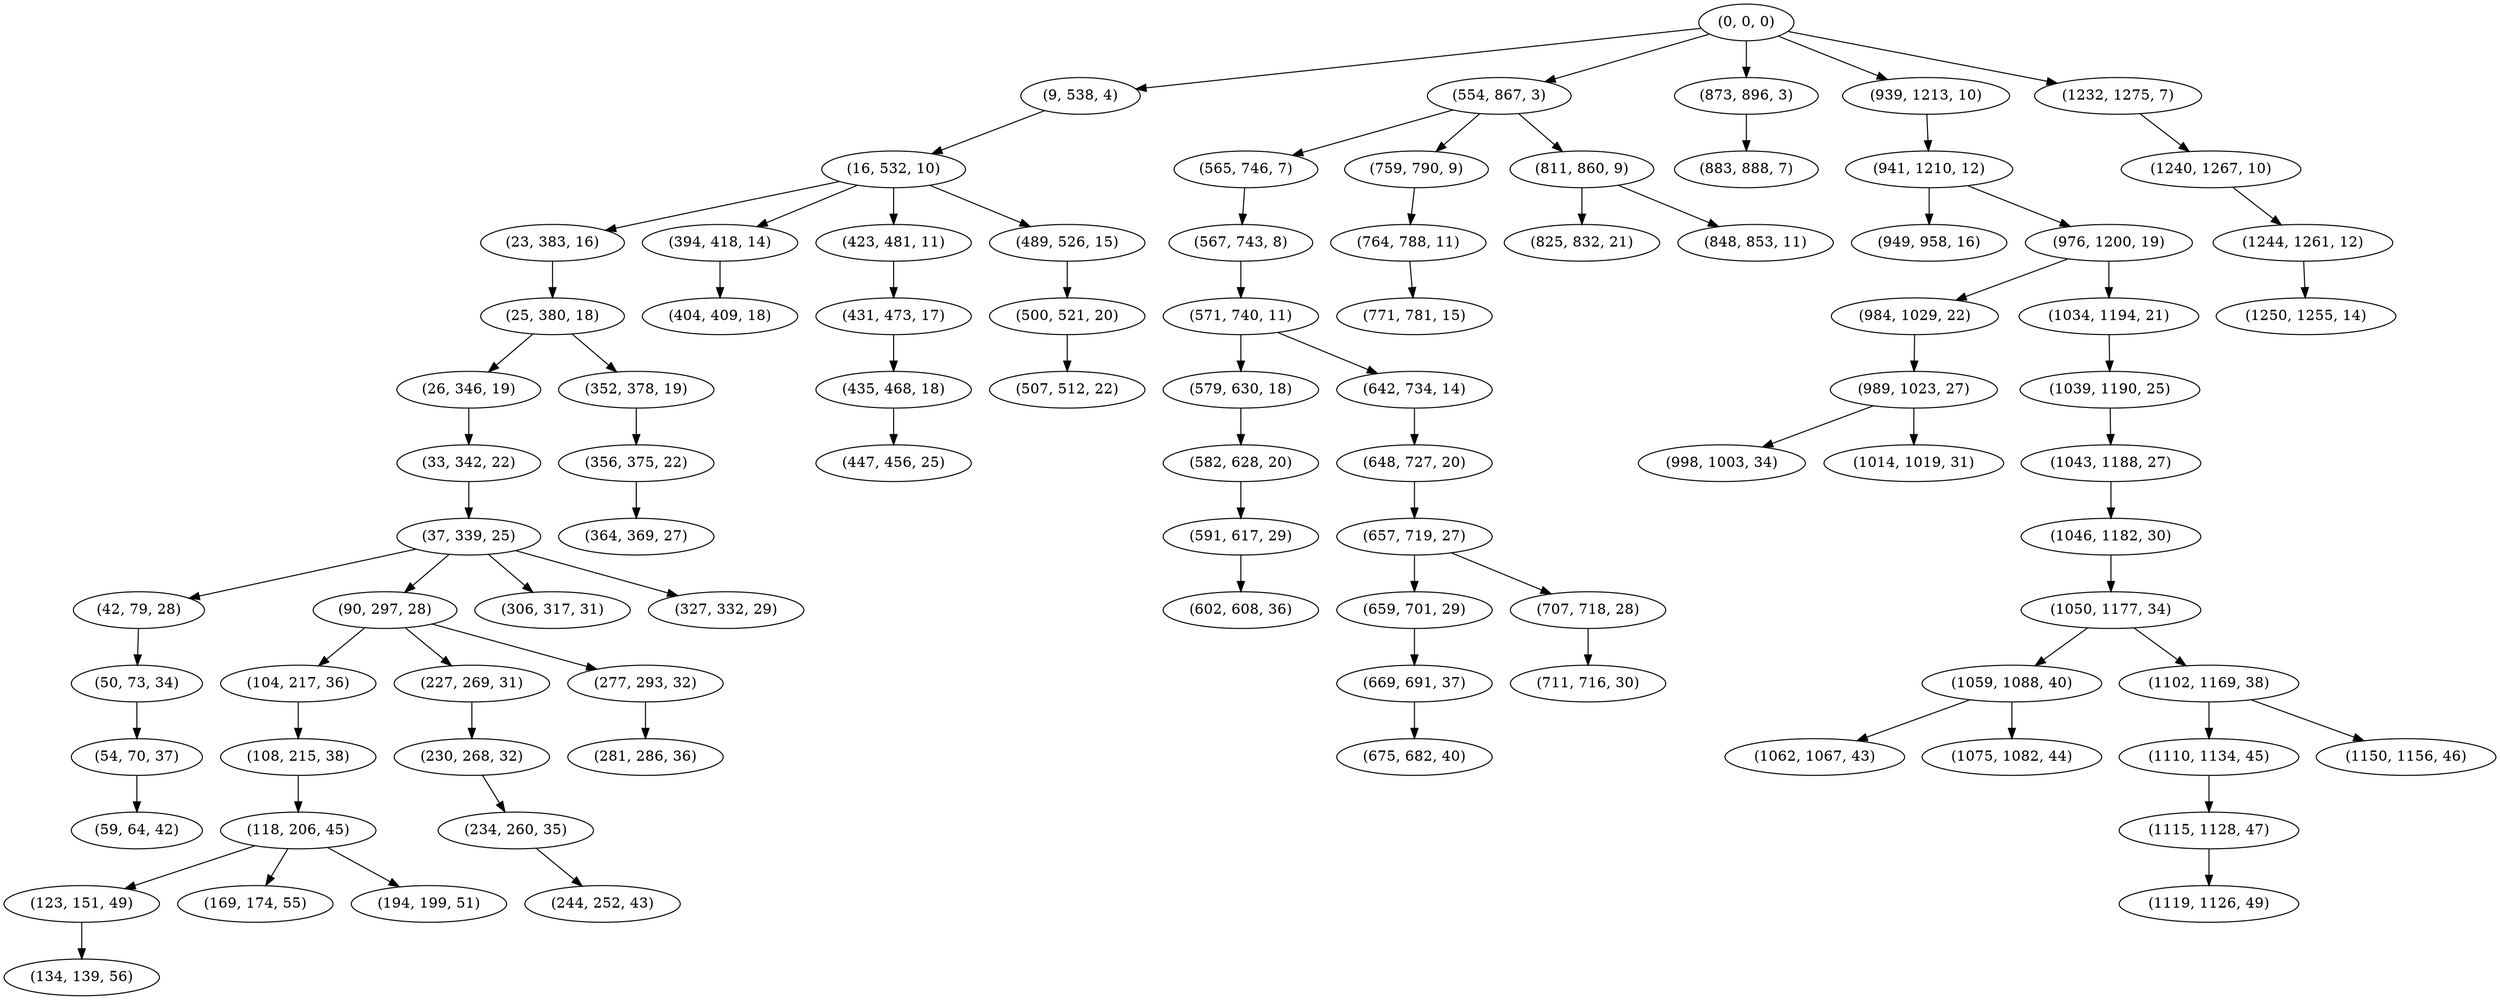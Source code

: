 digraph tree {
    "(0, 0, 0)";
    "(9, 538, 4)";
    "(16, 532, 10)";
    "(23, 383, 16)";
    "(25, 380, 18)";
    "(26, 346, 19)";
    "(33, 342, 22)";
    "(37, 339, 25)";
    "(42, 79, 28)";
    "(50, 73, 34)";
    "(54, 70, 37)";
    "(59, 64, 42)";
    "(90, 297, 28)";
    "(104, 217, 36)";
    "(108, 215, 38)";
    "(118, 206, 45)";
    "(123, 151, 49)";
    "(134, 139, 56)";
    "(169, 174, 55)";
    "(194, 199, 51)";
    "(227, 269, 31)";
    "(230, 268, 32)";
    "(234, 260, 35)";
    "(244, 252, 43)";
    "(277, 293, 32)";
    "(281, 286, 36)";
    "(306, 317, 31)";
    "(327, 332, 29)";
    "(352, 378, 19)";
    "(356, 375, 22)";
    "(364, 369, 27)";
    "(394, 418, 14)";
    "(404, 409, 18)";
    "(423, 481, 11)";
    "(431, 473, 17)";
    "(435, 468, 18)";
    "(447, 456, 25)";
    "(489, 526, 15)";
    "(500, 521, 20)";
    "(507, 512, 22)";
    "(554, 867, 3)";
    "(565, 746, 7)";
    "(567, 743, 8)";
    "(571, 740, 11)";
    "(579, 630, 18)";
    "(582, 628, 20)";
    "(591, 617, 29)";
    "(602, 608, 36)";
    "(642, 734, 14)";
    "(648, 727, 20)";
    "(657, 719, 27)";
    "(659, 701, 29)";
    "(669, 691, 37)";
    "(675, 682, 40)";
    "(707, 718, 28)";
    "(711, 716, 30)";
    "(759, 790, 9)";
    "(764, 788, 11)";
    "(771, 781, 15)";
    "(811, 860, 9)";
    "(825, 832, 21)";
    "(848, 853, 11)";
    "(873, 896, 3)";
    "(883, 888, 7)";
    "(939, 1213, 10)";
    "(941, 1210, 12)";
    "(949, 958, 16)";
    "(976, 1200, 19)";
    "(984, 1029, 22)";
    "(989, 1023, 27)";
    "(998, 1003, 34)";
    "(1014, 1019, 31)";
    "(1034, 1194, 21)";
    "(1039, 1190, 25)";
    "(1043, 1188, 27)";
    "(1046, 1182, 30)";
    "(1050, 1177, 34)";
    "(1059, 1088, 40)";
    "(1062, 1067, 43)";
    "(1075, 1082, 44)";
    "(1102, 1169, 38)";
    "(1110, 1134, 45)";
    "(1115, 1128, 47)";
    "(1119, 1126, 49)";
    "(1150, 1156, 46)";
    "(1232, 1275, 7)";
    "(1240, 1267, 10)";
    "(1244, 1261, 12)";
    "(1250, 1255, 14)";
    "(0, 0, 0)" -> "(9, 538, 4)";
    "(0, 0, 0)" -> "(554, 867, 3)";
    "(0, 0, 0)" -> "(873, 896, 3)";
    "(0, 0, 0)" -> "(939, 1213, 10)";
    "(0, 0, 0)" -> "(1232, 1275, 7)";
    "(9, 538, 4)" -> "(16, 532, 10)";
    "(16, 532, 10)" -> "(23, 383, 16)";
    "(16, 532, 10)" -> "(394, 418, 14)";
    "(16, 532, 10)" -> "(423, 481, 11)";
    "(16, 532, 10)" -> "(489, 526, 15)";
    "(23, 383, 16)" -> "(25, 380, 18)";
    "(25, 380, 18)" -> "(26, 346, 19)";
    "(25, 380, 18)" -> "(352, 378, 19)";
    "(26, 346, 19)" -> "(33, 342, 22)";
    "(33, 342, 22)" -> "(37, 339, 25)";
    "(37, 339, 25)" -> "(42, 79, 28)";
    "(37, 339, 25)" -> "(90, 297, 28)";
    "(37, 339, 25)" -> "(306, 317, 31)";
    "(37, 339, 25)" -> "(327, 332, 29)";
    "(42, 79, 28)" -> "(50, 73, 34)";
    "(50, 73, 34)" -> "(54, 70, 37)";
    "(54, 70, 37)" -> "(59, 64, 42)";
    "(90, 297, 28)" -> "(104, 217, 36)";
    "(90, 297, 28)" -> "(227, 269, 31)";
    "(90, 297, 28)" -> "(277, 293, 32)";
    "(104, 217, 36)" -> "(108, 215, 38)";
    "(108, 215, 38)" -> "(118, 206, 45)";
    "(118, 206, 45)" -> "(123, 151, 49)";
    "(118, 206, 45)" -> "(169, 174, 55)";
    "(118, 206, 45)" -> "(194, 199, 51)";
    "(123, 151, 49)" -> "(134, 139, 56)";
    "(227, 269, 31)" -> "(230, 268, 32)";
    "(230, 268, 32)" -> "(234, 260, 35)";
    "(234, 260, 35)" -> "(244, 252, 43)";
    "(277, 293, 32)" -> "(281, 286, 36)";
    "(352, 378, 19)" -> "(356, 375, 22)";
    "(356, 375, 22)" -> "(364, 369, 27)";
    "(394, 418, 14)" -> "(404, 409, 18)";
    "(423, 481, 11)" -> "(431, 473, 17)";
    "(431, 473, 17)" -> "(435, 468, 18)";
    "(435, 468, 18)" -> "(447, 456, 25)";
    "(489, 526, 15)" -> "(500, 521, 20)";
    "(500, 521, 20)" -> "(507, 512, 22)";
    "(554, 867, 3)" -> "(565, 746, 7)";
    "(554, 867, 3)" -> "(759, 790, 9)";
    "(554, 867, 3)" -> "(811, 860, 9)";
    "(565, 746, 7)" -> "(567, 743, 8)";
    "(567, 743, 8)" -> "(571, 740, 11)";
    "(571, 740, 11)" -> "(579, 630, 18)";
    "(571, 740, 11)" -> "(642, 734, 14)";
    "(579, 630, 18)" -> "(582, 628, 20)";
    "(582, 628, 20)" -> "(591, 617, 29)";
    "(591, 617, 29)" -> "(602, 608, 36)";
    "(642, 734, 14)" -> "(648, 727, 20)";
    "(648, 727, 20)" -> "(657, 719, 27)";
    "(657, 719, 27)" -> "(659, 701, 29)";
    "(657, 719, 27)" -> "(707, 718, 28)";
    "(659, 701, 29)" -> "(669, 691, 37)";
    "(669, 691, 37)" -> "(675, 682, 40)";
    "(707, 718, 28)" -> "(711, 716, 30)";
    "(759, 790, 9)" -> "(764, 788, 11)";
    "(764, 788, 11)" -> "(771, 781, 15)";
    "(811, 860, 9)" -> "(825, 832, 21)";
    "(811, 860, 9)" -> "(848, 853, 11)";
    "(873, 896, 3)" -> "(883, 888, 7)";
    "(939, 1213, 10)" -> "(941, 1210, 12)";
    "(941, 1210, 12)" -> "(949, 958, 16)";
    "(941, 1210, 12)" -> "(976, 1200, 19)";
    "(976, 1200, 19)" -> "(984, 1029, 22)";
    "(976, 1200, 19)" -> "(1034, 1194, 21)";
    "(984, 1029, 22)" -> "(989, 1023, 27)";
    "(989, 1023, 27)" -> "(998, 1003, 34)";
    "(989, 1023, 27)" -> "(1014, 1019, 31)";
    "(1034, 1194, 21)" -> "(1039, 1190, 25)";
    "(1039, 1190, 25)" -> "(1043, 1188, 27)";
    "(1043, 1188, 27)" -> "(1046, 1182, 30)";
    "(1046, 1182, 30)" -> "(1050, 1177, 34)";
    "(1050, 1177, 34)" -> "(1059, 1088, 40)";
    "(1050, 1177, 34)" -> "(1102, 1169, 38)";
    "(1059, 1088, 40)" -> "(1062, 1067, 43)";
    "(1059, 1088, 40)" -> "(1075, 1082, 44)";
    "(1102, 1169, 38)" -> "(1110, 1134, 45)";
    "(1102, 1169, 38)" -> "(1150, 1156, 46)";
    "(1110, 1134, 45)" -> "(1115, 1128, 47)";
    "(1115, 1128, 47)" -> "(1119, 1126, 49)";
    "(1232, 1275, 7)" -> "(1240, 1267, 10)";
    "(1240, 1267, 10)" -> "(1244, 1261, 12)";
    "(1244, 1261, 12)" -> "(1250, 1255, 14)";
}
